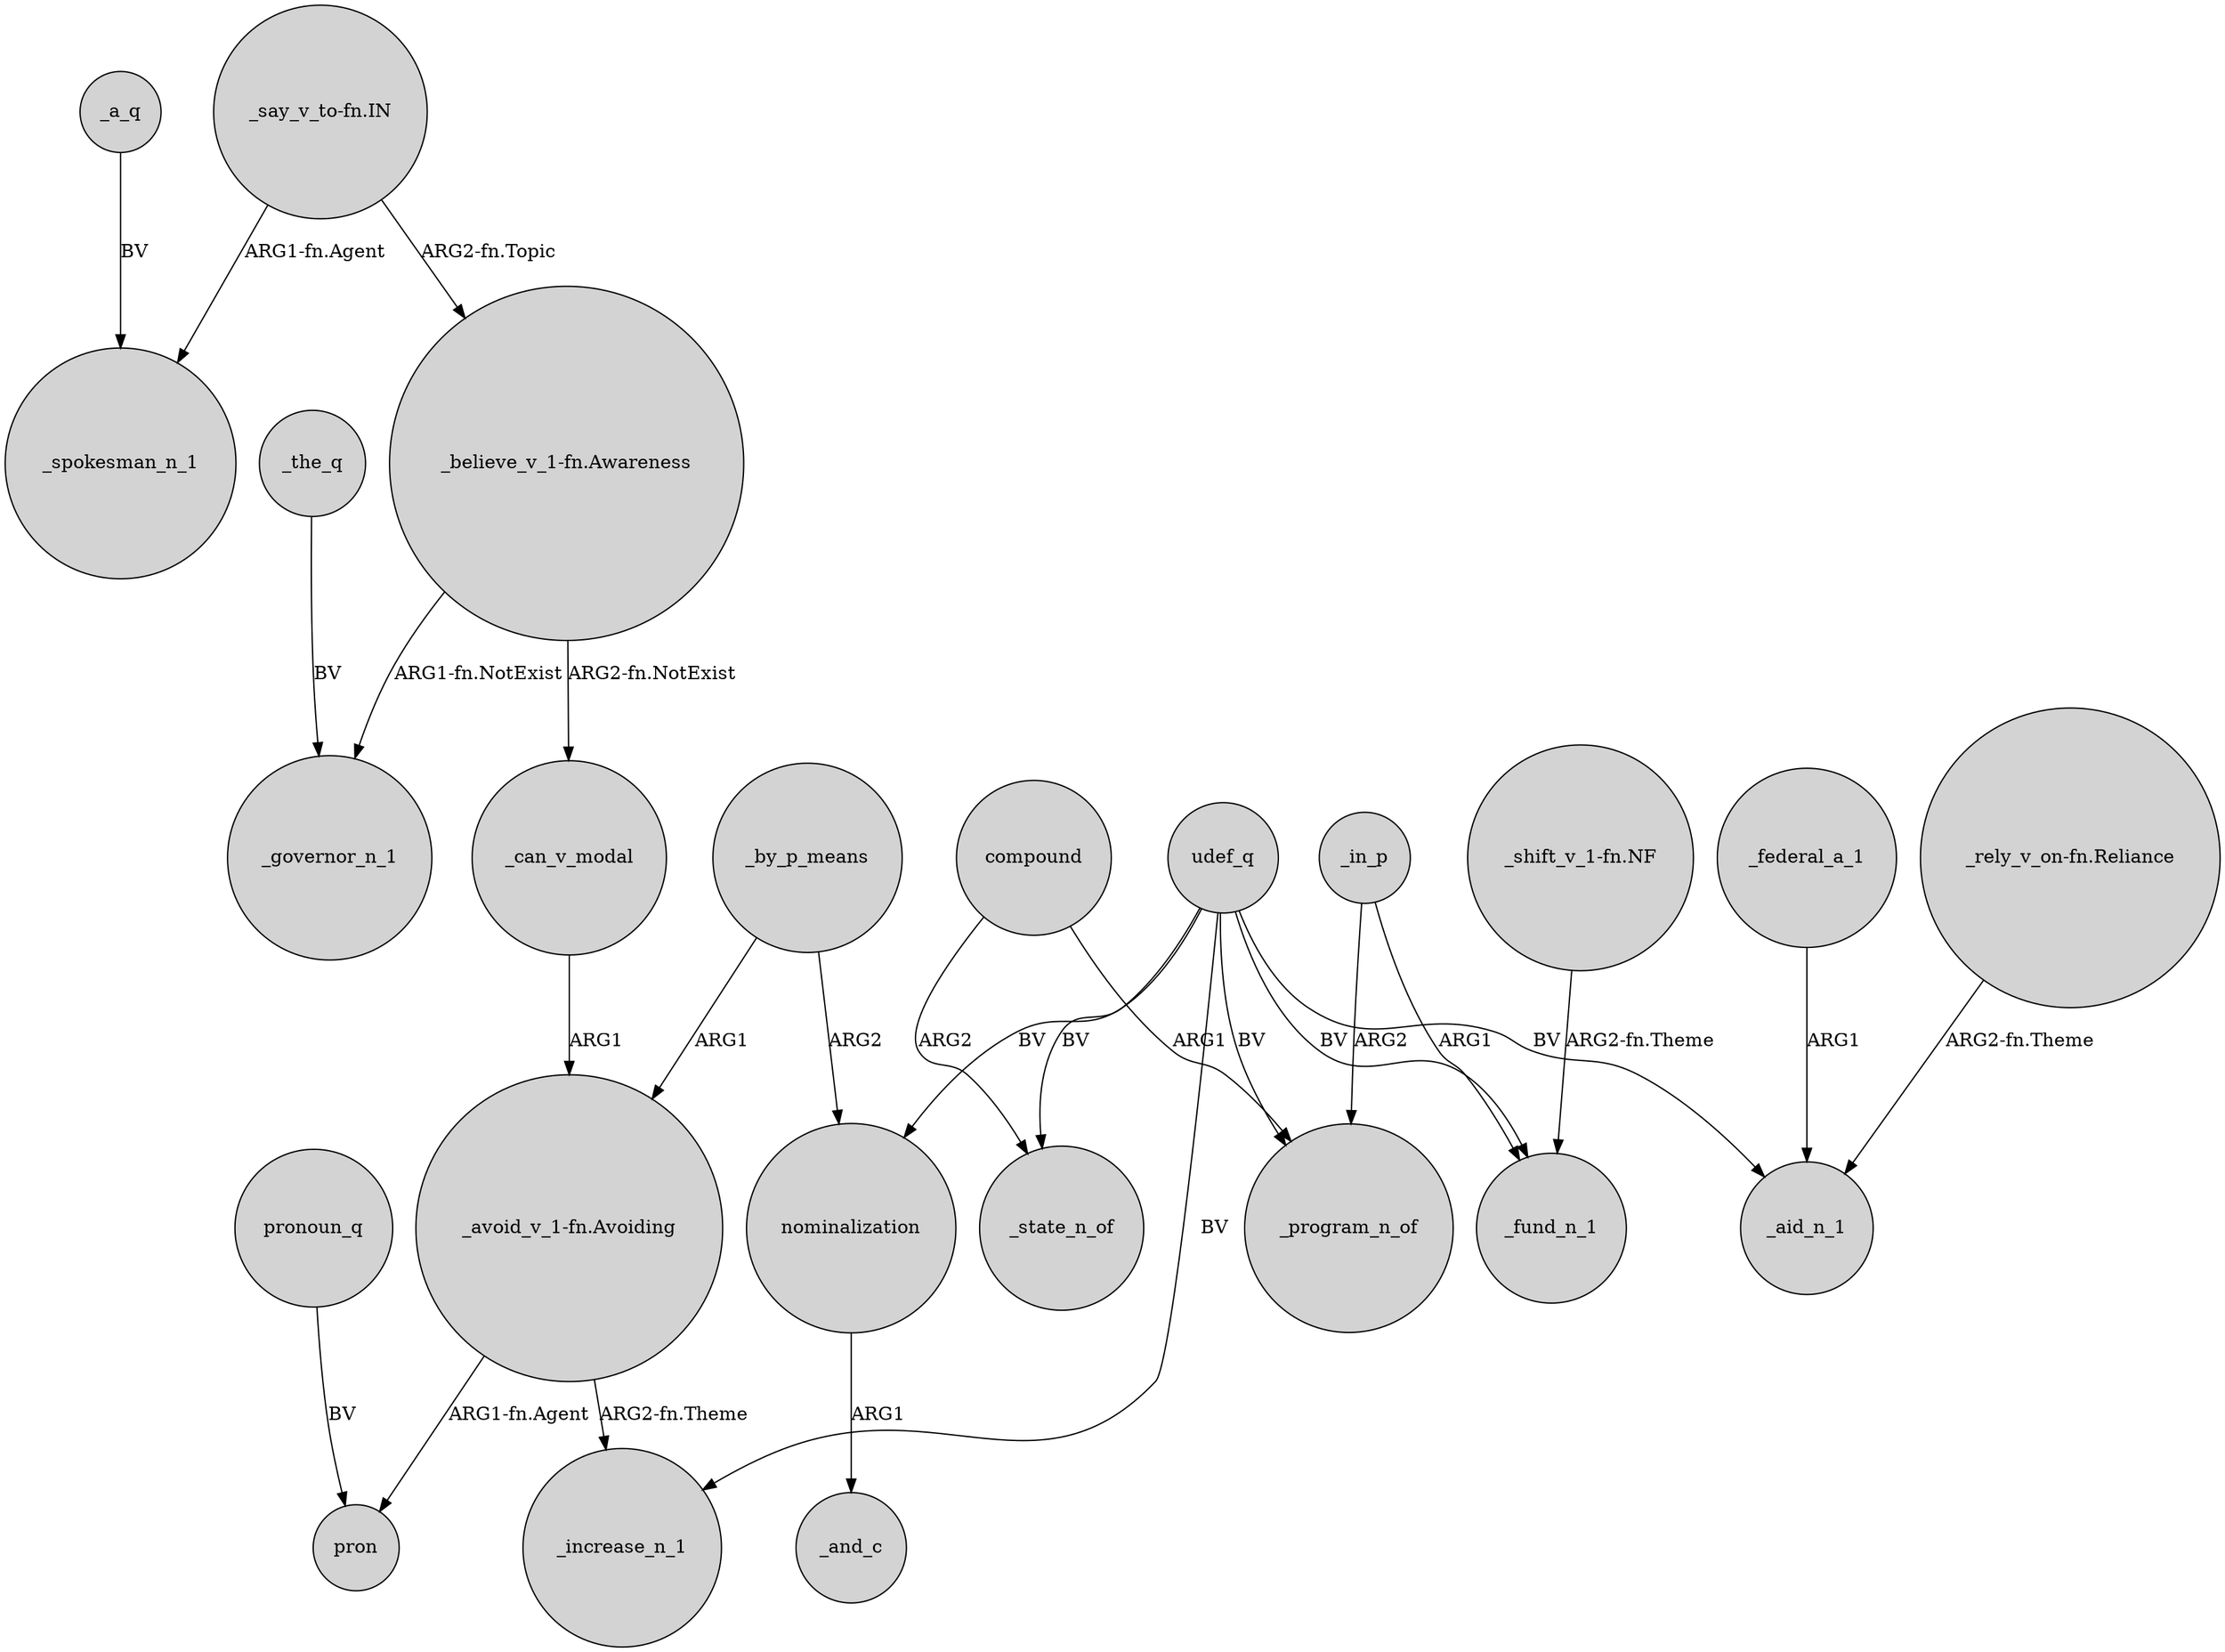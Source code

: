 digraph {
	node [shape=circle style=filled]
	"_avoid_v_1-fn.Avoiding" -> pron [label="ARG1-fn.Agent"]
	_by_p_means -> nominalization [label=ARG2]
	nominalization -> _and_c [label=ARG1]
	udef_q -> _state_n_of [label=BV]
	_the_q -> _governor_n_1 [label=BV]
	compound -> _state_n_of [label=ARG2]
	udef_q -> _program_n_of [label=BV]
	"_avoid_v_1-fn.Avoiding" -> _increase_n_1 [label="ARG2-fn.Theme"]
	"_say_v_to-fn.IN" -> _spokesman_n_1 [label="ARG1-fn.Agent"]
	pronoun_q -> pron [label=BV]
	udef_q -> _increase_n_1 [label=BV]
	_can_v_modal -> "_avoid_v_1-fn.Avoiding" [label=ARG1]
	_federal_a_1 -> _aid_n_1 [label=ARG1]
	"_say_v_to-fn.IN" -> "_believe_v_1-fn.Awareness" [label="ARG2-fn.Topic"]
	udef_q -> _fund_n_1 [label=BV]
	udef_q -> nominalization [label=BV]
	_in_p -> _fund_n_1 [label=ARG1]
	"_believe_v_1-fn.Awareness" -> _governor_n_1 [label="ARG1-fn.NotExist"]
	"_rely_v_on-fn.Reliance" -> _aid_n_1 [label="ARG2-fn.Theme"]
	udef_q -> _aid_n_1 [label=BV]
	compound -> _program_n_of [label=ARG1]
	_a_q -> _spokesman_n_1 [label=BV]
	"_shift_v_1-fn.NF" -> _fund_n_1 [label="ARG2-fn.Theme"]
	"_believe_v_1-fn.Awareness" -> _can_v_modal [label="ARG2-fn.NotExist"]
	_by_p_means -> "_avoid_v_1-fn.Avoiding" [label=ARG1]
	_in_p -> _program_n_of [label=ARG2]
}
